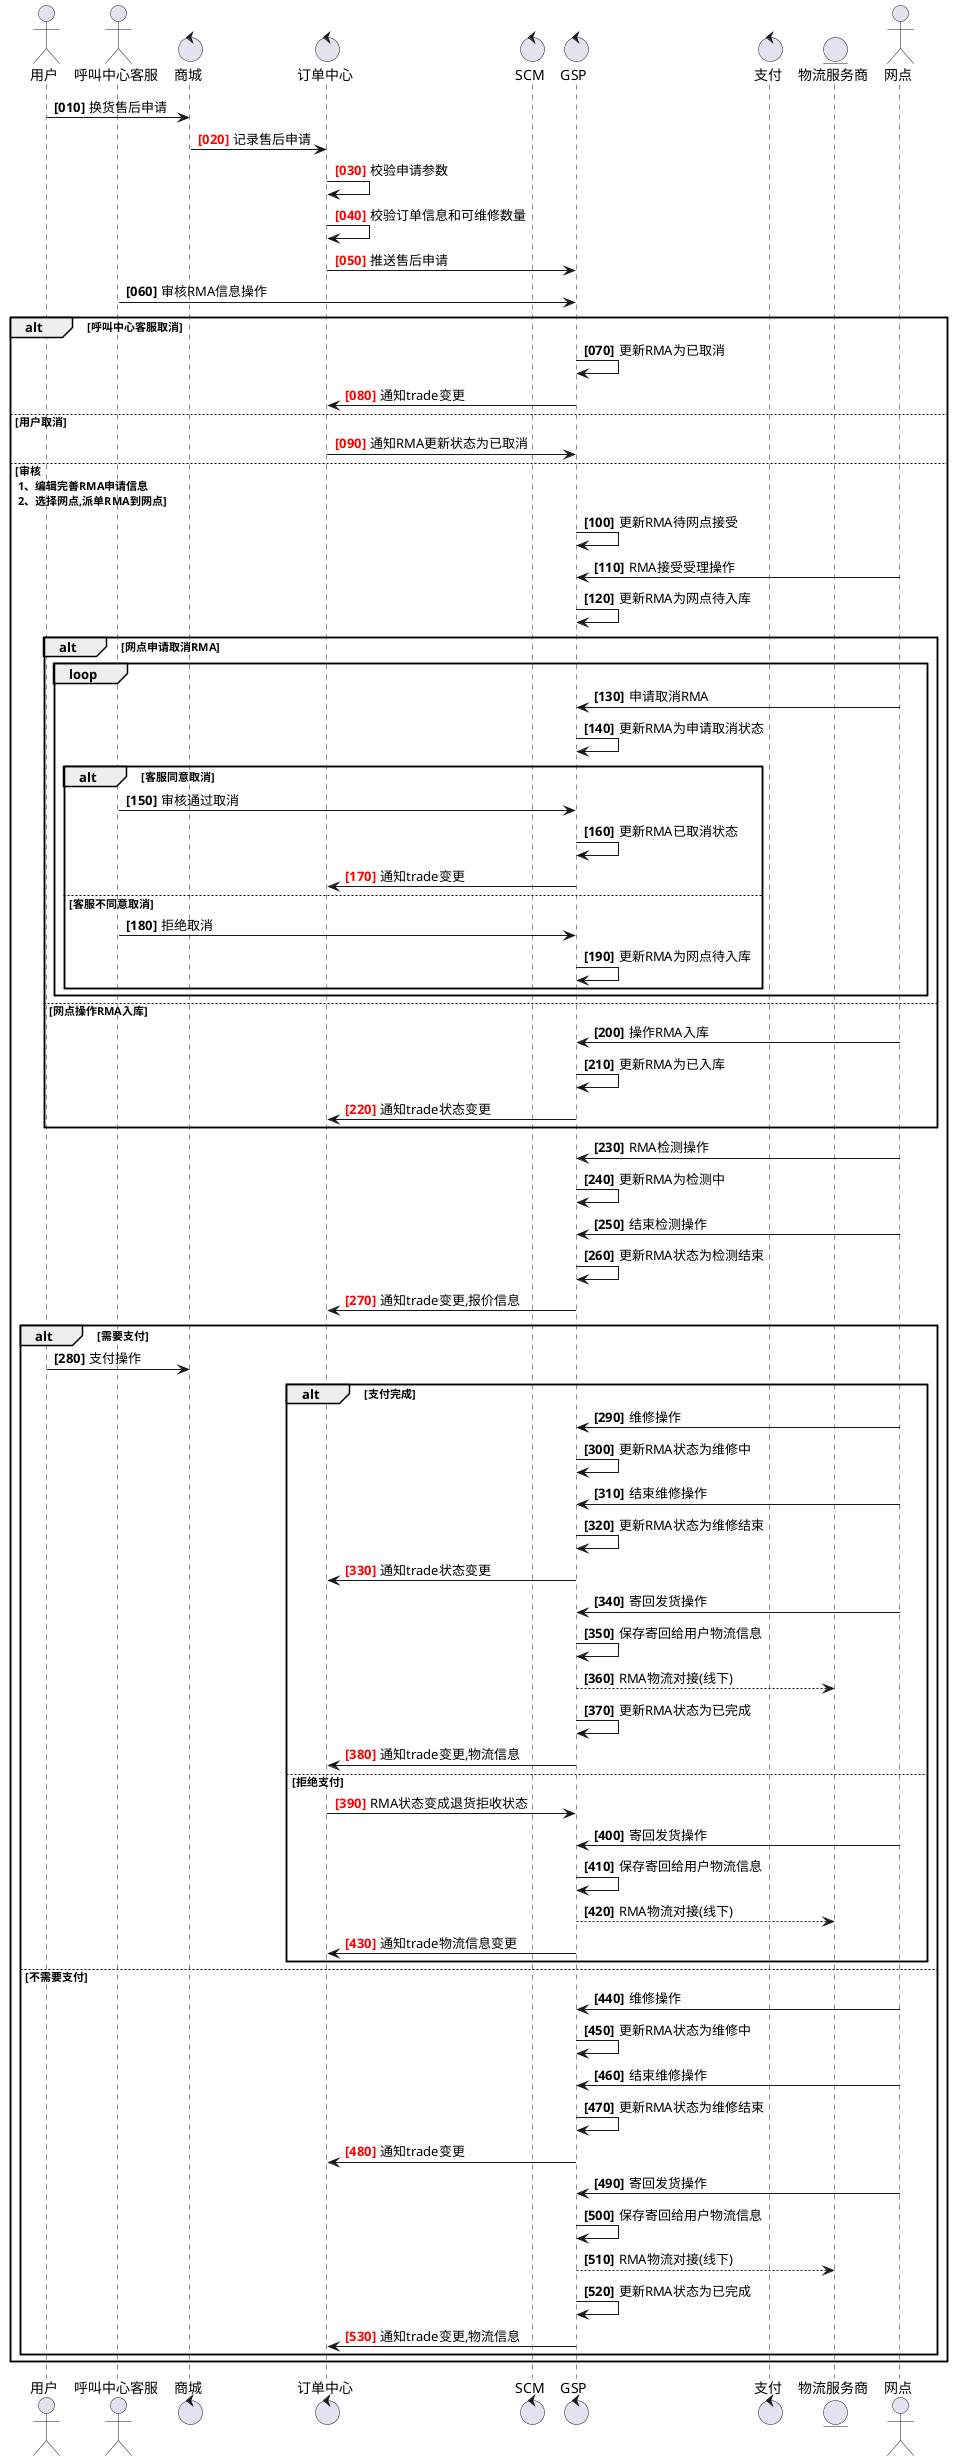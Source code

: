 @startuml
actor 用户
actor 呼叫中心客服

control 商城
control 订单中心 as trade
control SCM
control GSP
control 支付
entity 物流服务商
actor 网点

autonumber 10 10 "<b>[000]"
用户 -> 商城: 换货售后申请
autonumber resume "<font color=red><b>[000]"
商城 -> trade: 记录售后申请
trade -> trade: 校验申请参数
trade -> trade: 校验订单信息和可维修数量
trade -> GSP:推送售后申请

autonumber resume "<b>[000]"

呼叫中心客服 -> GSP:审核RMA信息操作

alt 呼叫中心客服取消
    GSP -> GSP:更新RMA为已取消
    autonumber resume "<font color=red><b>[000]"
    GSP -> trade: 通知trade变更
    autonumber resume "<b>[000]"
else 用户取消
    autonumber resume "<font color=red><b>[000]"
    trade->GSP:通知RMA更新状态为已取消
    autonumber resume "<b>[000]"
else 审核 \n 1、编辑完善RMA申请信息 \n 2、选择网点,派单RMA到网点
        GSP -> GSP: 更新RMA待网点接受
        网点 -> GSP: RMA接受受理操作
        GSP -> GSP: 更新RMA为网点待入库

        alt 网点申请取消RMA
            loop
                网点 -> GSP: 申请取消RMA
                GSP -> GSP:更新RMA为申请取消状态
                alt 客服同意取消
                    呼叫中心客服 -> GSP: 审核通过取消
                    GSP -> GSP:更新RMA已取消状态
                    autonumber resume "<font color=red><b>[000]"
                    GSP -> trade: 通知trade变更
                    autonumber resume "<b>[000]"
                else 客服不同意取消
                    呼叫中心客服 -> GSP: 拒绝取消
                    GSP -> GSP:更新RMA为网点待入库
                end
            end
        else 网点操作RMA入库
             网点 -> GSP: 操作RMA入库
             GSP -> GSP: 更新RMA为已入库
             autonumber resume "<font color=red><b>[000]"
             GSP -> trade: 通知trade状态变更
             autonumber resume "<b>[000]"
        end

        网点 -> GSP:RMA检测操作
        GSP -> GSP:更新RMA为检测中
        网点 -> GSP:结束检测操作
        GSP -> GSP:更新RMA状态为检测结束

        autonumber resume "<font color=red><b>[000]"
        GSP->trade:通知trade变更,报价信息
        alt 需要支付
            autonumber resume "<b>[000]"
            用户->商城:支付操作
            alt 支付完成
                网点->GSP:维修操作
                GSP->GSP:更新RMA状态为维修中
                网点->GSP:结束维修操作
                GSP->GSP:更新RMA状态为维修结束
                autonumber resume "<font color=red><b>[000]"
                GSP->trade:通知trade状态变更
                autonumber resume "<b>[000]"
                网点->GSP:寄回发货操作
                GSP->GSP:保存寄回给用户物流信息
                GSP-->物流服务商:RMA物流对接(线下)
                GSP->GSP:更新RMA状态为已完成
                autonumber resume "<font color=red><b>[000]"
                GSP->trade:通知trade变更,物流信息
                autonumber resume "<b>[000]"
            else 拒绝支付
                autonumber resume "<font color=red><b>[000]"
                trade->GSP:RMA状态变成退货拒收状态
                autonumber resume "<b>[000]"
                网点->GSP:寄回发货操作
                GSP->GSP:保存寄回给用户物流信息
                GSP-->物流服务商:RMA物流对接(线下)
                autonumber resume "<font color=red><b>[000]"
                GSP->trade:通知trade物流信息变更
                autonumber resume "<b>[000]"
            end
        else 不需要支付
            网点->GSP:维修操作
            GSP->GSP:更新RMA状态为维修中
            网点->GSP:结束维修操作
            GSP->GSP:更新RMA状态为维修结束
            autonumber resume "<font color=red><b>[000]"
            GSP->trade:通知trade变更
            autonumber resume "<b>[000]"
            网点->GSP:寄回发货操作
            GSP->GSP:保存寄回给用户物流信息
            GSP-->物流服务商:RMA物流对接(线下)
            GSP->GSP:更新RMA状态为已完成
            autonumber resume "<font color=red><b>[000]"
            GSP->trade:通知trade变更,物流信息
            autonumber resume "<b>[000]"
        end
end
@enduml